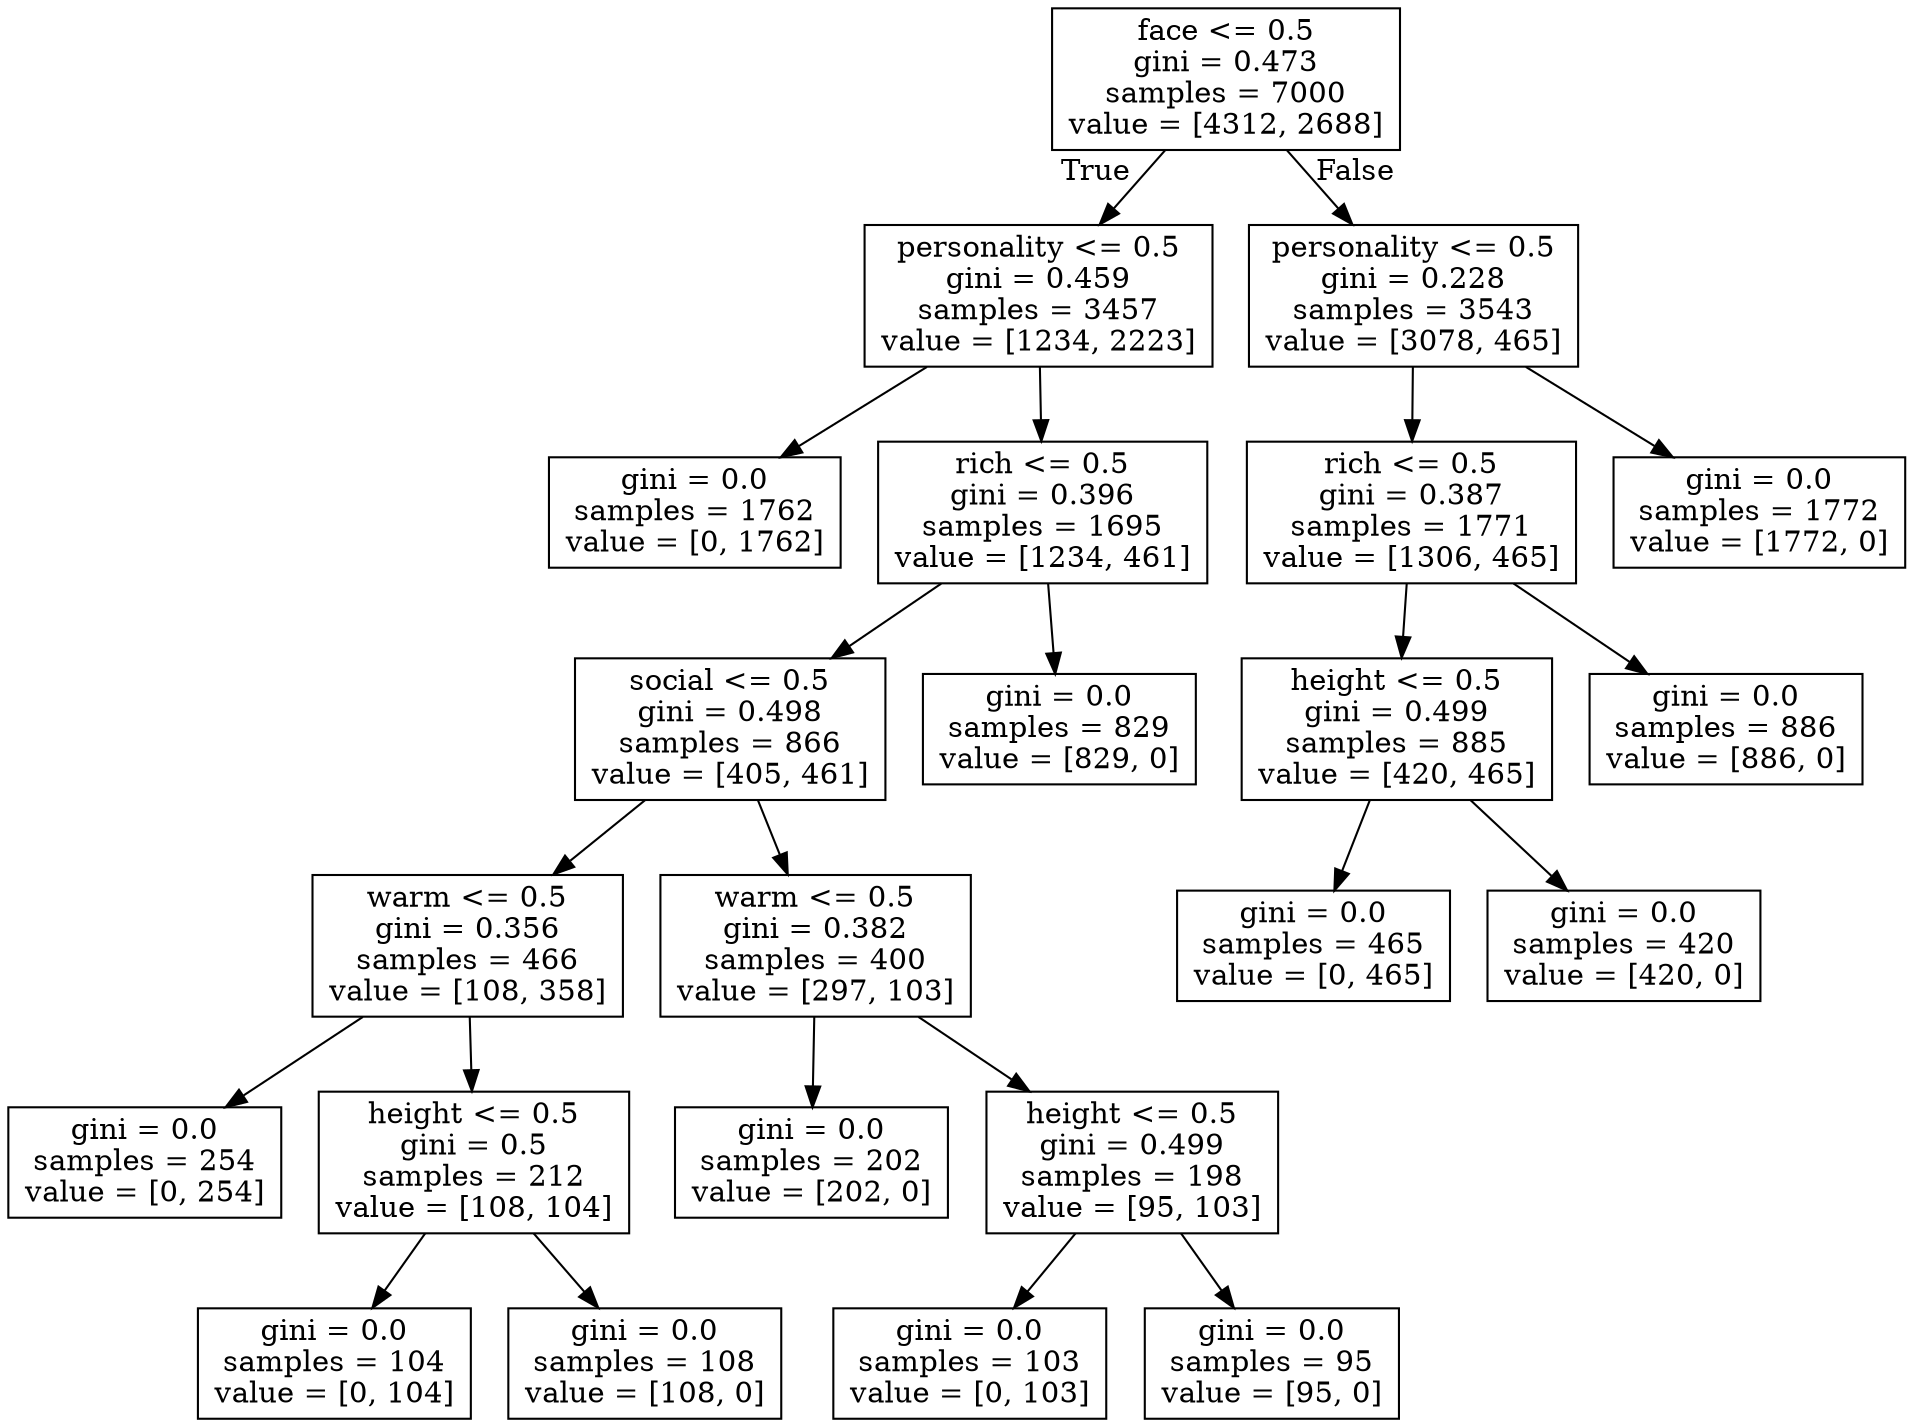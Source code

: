 digraph Tree {
node [shape=box] ;
0 [label="face <= 0.5\ngini = 0.473\nsamples = 7000\nvalue = [4312, 2688]"] ;
1 [label="personality <= 0.5\ngini = 0.459\nsamples = 3457\nvalue = [1234, 2223]"] ;
0 -> 1 [labeldistance=2.5, labelangle=45, headlabel="True"] ;
2 [label="gini = 0.0\nsamples = 1762\nvalue = [0, 1762]"] ;
1 -> 2 ;
3 [label="rich <= 0.5\ngini = 0.396\nsamples = 1695\nvalue = [1234, 461]"] ;
1 -> 3 ;
4 [label="social <= 0.5\ngini = 0.498\nsamples = 866\nvalue = [405, 461]"] ;
3 -> 4 ;
5 [label="warm <= 0.5\ngini = 0.356\nsamples = 466\nvalue = [108, 358]"] ;
4 -> 5 ;
6 [label="gini = 0.0\nsamples = 254\nvalue = [0, 254]"] ;
5 -> 6 ;
7 [label="height <= 0.5\ngini = 0.5\nsamples = 212\nvalue = [108, 104]"] ;
5 -> 7 ;
8 [label="gini = 0.0\nsamples = 104\nvalue = [0, 104]"] ;
7 -> 8 ;
9 [label="gini = 0.0\nsamples = 108\nvalue = [108, 0]"] ;
7 -> 9 ;
10 [label="warm <= 0.5\ngini = 0.382\nsamples = 400\nvalue = [297, 103]"] ;
4 -> 10 ;
11 [label="gini = 0.0\nsamples = 202\nvalue = [202, 0]"] ;
10 -> 11 ;
12 [label="height <= 0.5\ngini = 0.499\nsamples = 198\nvalue = [95, 103]"] ;
10 -> 12 ;
13 [label="gini = 0.0\nsamples = 103\nvalue = [0, 103]"] ;
12 -> 13 ;
14 [label="gini = 0.0\nsamples = 95\nvalue = [95, 0]"] ;
12 -> 14 ;
15 [label="gini = 0.0\nsamples = 829\nvalue = [829, 0]"] ;
3 -> 15 ;
16 [label="personality <= 0.5\ngini = 0.228\nsamples = 3543\nvalue = [3078, 465]"] ;
0 -> 16 [labeldistance=2.5, labelangle=-45, headlabel="False"] ;
17 [label="rich <= 0.5\ngini = 0.387\nsamples = 1771\nvalue = [1306, 465]"] ;
16 -> 17 ;
18 [label="height <= 0.5\ngini = 0.499\nsamples = 885\nvalue = [420, 465]"] ;
17 -> 18 ;
19 [label="gini = 0.0\nsamples = 465\nvalue = [0, 465]"] ;
18 -> 19 ;
20 [label="gini = 0.0\nsamples = 420\nvalue = [420, 0]"] ;
18 -> 20 ;
21 [label="gini = 0.0\nsamples = 886\nvalue = [886, 0]"] ;
17 -> 21 ;
22 [label="gini = 0.0\nsamples = 1772\nvalue = [1772, 0]"] ;
16 -> 22 ;
}